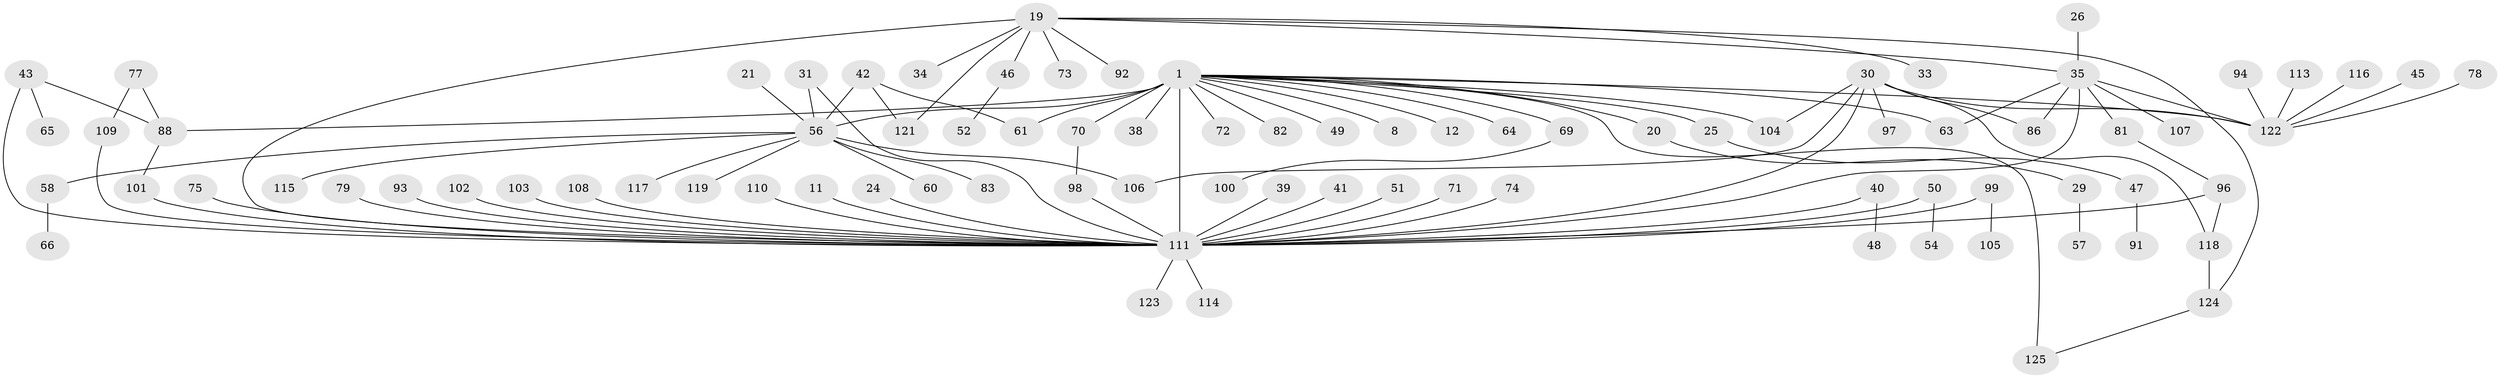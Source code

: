 // original degree distribution, {39: 0.008, 2: 0.224, 9: 0.024, 5: 0.048, 8: 0.024, 1: 0.432, 12: 0.008, 4: 0.048, 7: 0.008, 3: 0.136, 10: 0.008, 6: 0.032}
// Generated by graph-tools (version 1.1) at 2025/50/03/04/25 21:50:48]
// undirected, 87 vertices, 104 edges
graph export_dot {
graph [start="1"]
  node [color=gray90,style=filled];
  1;
  8;
  11;
  12;
  19 [super="+13"];
  20;
  21;
  24;
  25;
  26;
  29;
  30 [super="+16"];
  31;
  33;
  34;
  35 [super="+18"];
  38 [super="+6"];
  39;
  40;
  41;
  42;
  43;
  45;
  46;
  47;
  48;
  49;
  50;
  51;
  52;
  54;
  56 [super="+4+44"];
  57;
  58;
  60;
  61 [super="+59"];
  63;
  64;
  65;
  66;
  69;
  70;
  71;
  72;
  73;
  74;
  75;
  77;
  78;
  79;
  81;
  82 [super="+36+68"];
  83;
  86 [super="+62"];
  88 [super="+32"];
  91;
  92;
  93;
  94;
  96 [super="+84"];
  97;
  98 [super="+22"];
  99;
  100;
  101;
  102;
  103;
  104 [super="+85"];
  105;
  106;
  107;
  108;
  109;
  110;
  111 [super="+87+28+14+95"];
  113;
  114;
  115;
  116;
  117;
  118 [super="+53"];
  119;
  121;
  122 [super="+112"];
  123;
  124 [super="+89"];
  125 [super="+120"];
  1 -- 8;
  1 -- 12;
  1 -- 20;
  1 -- 25;
  1 -- 49;
  1 -- 63;
  1 -- 64;
  1 -- 69;
  1 -- 70;
  1 -- 72;
  1 -- 111 [weight=13];
  1 -- 122 [weight=2];
  1 -- 125 [weight=2];
  1 -- 88;
  1 -- 82 [weight=2];
  1 -- 56 [weight=3];
  1 -- 61;
  1 -- 104;
  1 -- 38;
  11 -- 111;
  19 -- 33;
  19 -- 34;
  19 -- 46;
  19 -- 73;
  19 -- 92;
  19 -- 121;
  19 -- 111 [weight=2];
  19 -- 35;
  19 -- 124;
  20 -- 29;
  21 -- 56;
  24 -- 111;
  25 -- 47;
  26 -- 35;
  29 -- 57;
  30 -- 106;
  30 -- 111 [weight=2];
  30 -- 97;
  30 -- 118 [weight=2];
  30 -- 122;
  30 -- 86;
  30 -- 104;
  31 -- 56;
  31 -- 111;
  35 -- 111 [weight=7];
  35 -- 107;
  35 -- 81;
  35 -- 63 [weight=2];
  35 -- 122 [weight=2];
  35 -- 86;
  39 -- 111;
  40 -- 48;
  40 -- 111;
  41 -- 111;
  42 -- 121;
  42 -- 56 [weight=2];
  42 -- 61;
  43 -- 65;
  43 -- 88 [weight=2];
  43 -- 111 [weight=3];
  45 -- 122;
  46 -- 52;
  47 -- 91;
  50 -- 54;
  50 -- 111;
  51 -- 111;
  56 -- 106;
  56 -- 119;
  56 -- 115;
  56 -- 83;
  56 -- 117;
  56 -- 58;
  56 -- 60;
  58 -- 66;
  69 -- 100;
  70 -- 98;
  71 -- 111;
  74 -- 111;
  75 -- 111;
  77 -- 109;
  77 -- 88;
  78 -- 122;
  79 -- 111;
  81 -- 96;
  88 -- 101;
  93 -- 111;
  94 -- 122;
  96 -- 118 [weight=2];
  96 -- 111;
  98 -- 111;
  99 -- 105;
  99 -- 111;
  101 -- 111;
  102 -- 111;
  103 -- 111;
  108 -- 111;
  109 -- 111;
  110 -- 111;
  111 -- 114;
  111 -- 123;
  113 -- 122;
  116 -- 122;
  118 -- 124;
  124 -- 125;
}
